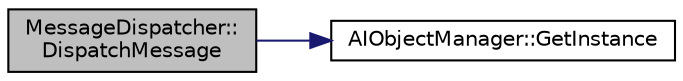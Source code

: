 digraph "MessageDispatcher::DispatchMessage"
{
  edge [fontname="Helvetica",fontsize="10",labelfontname="Helvetica",labelfontsize="10"];
  node [fontname="Helvetica",fontsize="10",shape=record];
  rankdir="LR";
  Node1 [label="MessageDispatcher::\lDispatchMessage",height=0.2,width=0.4,color="black", fillcolor="grey75", style="filled" fontcolor="black"];
  Node1 -> Node2 [color="midnightblue",fontsize="10",style="solid",fontname="Helvetica"];
  Node2 [label="AIObjectManager::GetInstance",height=0.2,width=0.4,color="black", fillcolor="white", style="filled",URL="$class_a_i_object_manager.html#aba69eb2d76d89862b9a94a5f879b8bfb",tooltip="Gets the singleton instance of this class. "];
}
